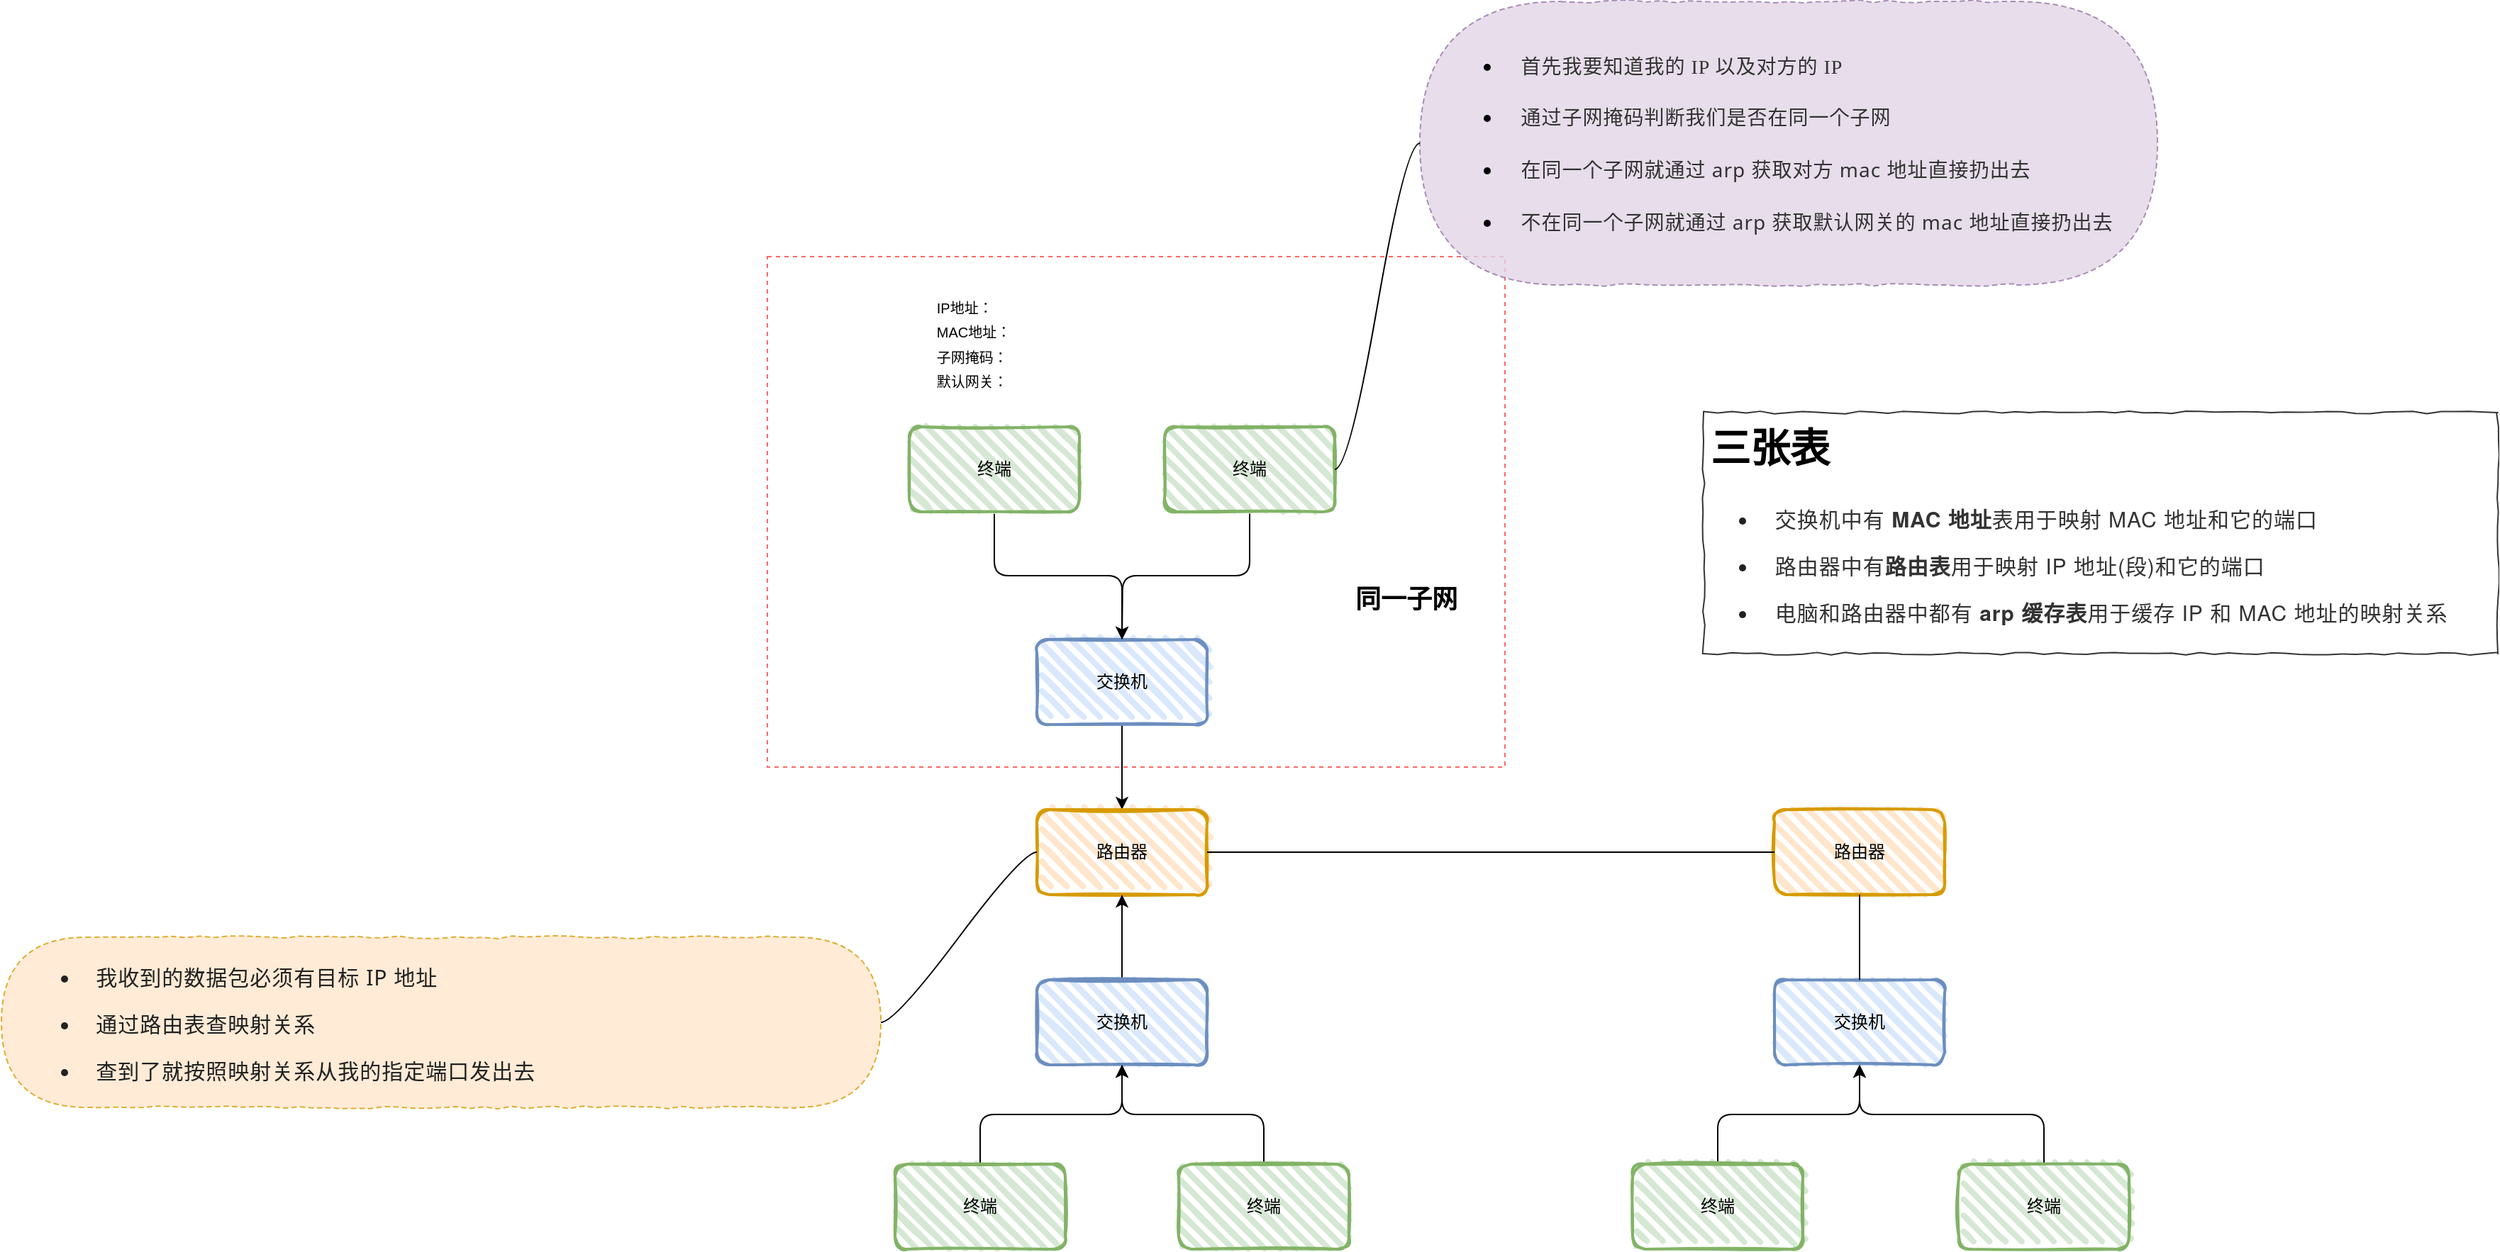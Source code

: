 <mxfile version="20.2.2" type="github">
  <diagram id="JH9SQdgqdGNoAPnBVBwr" name="第 1 页">
    <mxGraphModel dx="2304" dy="2281" grid="1" gridSize="10" guides="1" tooltips="1" connect="1" arrows="1" fold="1" page="1" pageScale="1" pageWidth="827" pageHeight="1169" math="0" shadow="0">
      <root>
        <mxCell id="0" />
        <mxCell id="1" parent="0" />
        <mxCell id="s-YMFUuvhOY8qppPqjC8-45" value="" style="rounded=0;whiteSpace=wrap;html=1;fontFamily=Helvetica;fontSize=11;fontColor=default;fillStyle=dashed;strokeColor=#FF6666;dashed=1;" vertex="1" parent="1">
          <mxGeometry x="20" y="20" width="520" height="360" as="geometry" />
        </mxCell>
        <mxCell id="s-YMFUuvhOY8qppPqjC8-4" value="&lt;div style=&quot;text-align: left;&quot;&gt;&lt;span style=&quot;background-color: initial;&quot;&gt;&lt;sup&gt;IP地址：&lt;/sup&gt;&lt;/span&gt;&lt;/div&gt;&lt;div style=&quot;text-align: left;&quot;&gt;&lt;span style=&quot;background-color: initial;&quot;&gt;&lt;sup&gt;MAC地址：&lt;/sup&gt;&lt;/span&gt;&lt;/div&gt;&lt;div style=&quot;text-align: left;&quot;&gt;&lt;span style=&quot;background-color: initial;&quot;&gt;&lt;sup&gt;子网掩码：&lt;/sup&gt;&lt;/span&gt;&lt;/div&gt;&lt;div style=&quot;text-align: left;&quot;&gt;&lt;span style=&quot;background-color: initial;&quot;&gt;&lt;sup&gt;默认网关：&lt;/sup&gt;&lt;/span&gt;&lt;/div&gt;" style="text;html=1;align=center;verticalAlign=middle;resizable=0;points=[];autosize=1;strokeColor=none;fillColor=none;" vertex="1" parent="1">
          <mxGeometry x="120" y="40" width="90" height="90" as="geometry" />
        </mxCell>
        <mxCell id="s-YMFUuvhOY8qppPqjC8-21" style="edgeStyle=orthogonalEdgeStyle;rounded=0;orthogonalLoop=1;jettySize=auto;html=1;exitX=0.5;exitY=1;exitDx=0;exitDy=0;" edge="1" parent="1" source="s-YMFUuvhOY8qppPqjC8-8" target="s-YMFUuvhOY8qppPqjC8-9">
          <mxGeometry relative="1" as="geometry" />
        </mxCell>
        <mxCell id="s-YMFUuvhOY8qppPqjC8-8" value="交换机" style="rounded=1;whiteSpace=wrap;html=1;strokeWidth=2;fillWeight=4;hachureGap=8;hachureAngle=45;fillColor=#dae8fc;sketch=1;strokeColor=#6c8ebf;" vertex="1" parent="1">
          <mxGeometry x="210" y="290" width="120" height="60" as="geometry" />
        </mxCell>
        <mxCell id="s-YMFUuvhOY8qppPqjC8-9" value="路由器" style="rounded=1;whiteSpace=wrap;html=1;strokeWidth=2;fillWeight=4;hachureGap=8;hachureAngle=45;fillColor=#ffe6cc;sketch=1;strokeColor=#d79b00;" vertex="1" parent="1">
          <mxGeometry x="210" y="410" width="120" height="60" as="geometry" />
        </mxCell>
        <mxCell id="s-YMFUuvhOY8qppPqjC8-28" style="edgeStyle=orthogonalEdgeStyle;rounded=1;orthogonalLoop=1;jettySize=auto;html=1;exitX=0.5;exitY=1;exitDx=0;exitDy=0;" edge="1" parent="1" source="s-YMFUuvhOY8qppPqjC8-10" target="s-YMFUuvhOY8qppPqjC8-8">
          <mxGeometry relative="1" as="geometry" />
        </mxCell>
        <mxCell id="s-YMFUuvhOY8qppPqjC8-10" value="终端" style="rounded=1;whiteSpace=wrap;html=1;strokeWidth=2;fillWeight=4;hachureGap=8;hachureAngle=45;fillColor=#d5e8d4;sketch=1;strokeColor=#82b366;" vertex="1" parent="1">
          <mxGeometry x="120" y="140" width="120" height="60" as="geometry" />
        </mxCell>
        <mxCell id="s-YMFUuvhOY8qppPqjC8-29" style="edgeStyle=orthogonalEdgeStyle;rounded=1;orthogonalLoop=1;jettySize=auto;html=1;exitX=0.5;exitY=1;exitDx=0;exitDy=0;" edge="1" parent="1" source="s-YMFUuvhOY8qppPqjC8-11">
          <mxGeometry relative="1" as="geometry">
            <mxPoint x="270" y="290" as="targetPoint" />
          </mxGeometry>
        </mxCell>
        <mxCell id="s-YMFUuvhOY8qppPqjC8-11" value="终端" style="rounded=1;whiteSpace=wrap;html=1;strokeWidth=2;fillWeight=4;hachureGap=8;hachureAngle=45;fillColor=#d5e8d4;sketch=1;strokeColor=#82b366;" vertex="1" parent="1">
          <mxGeometry x="300" y="140" width="120" height="60" as="geometry" />
        </mxCell>
        <mxCell id="s-YMFUuvhOY8qppPqjC8-12" value="路由器" style="rounded=1;whiteSpace=wrap;html=1;strokeWidth=2;fillWeight=4;hachureGap=8;hachureAngle=45;fillColor=#ffe6cc;sketch=1;strokeColor=#d79b00;" vertex="1" parent="1">
          <mxGeometry x="730" y="410" width="120" height="60" as="geometry" />
        </mxCell>
        <mxCell id="s-YMFUuvhOY8qppPqjC8-24" style="edgeStyle=none;rounded=1;orthogonalLoop=1;jettySize=auto;html=1;exitX=0.5;exitY=0;exitDx=0;exitDy=0;entryX=0.5;entryY=1;entryDx=0;entryDy=0;" edge="1" parent="1" source="s-YMFUuvhOY8qppPqjC8-13" target="s-YMFUuvhOY8qppPqjC8-9">
          <mxGeometry relative="1" as="geometry" />
        </mxCell>
        <mxCell id="s-YMFUuvhOY8qppPqjC8-13" value="交换机" style="rounded=1;whiteSpace=wrap;html=1;strokeWidth=2;fillWeight=4;hachureGap=8;hachureAngle=45;fillColor=#dae8fc;sketch=1;strokeColor=#6c8ebf;" vertex="1" parent="1">
          <mxGeometry x="210" y="530" width="120" height="60" as="geometry" />
        </mxCell>
        <mxCell id="s-YMFUuvhOY8qppPqjC8-26" style="edgeStyle=orthogonalEdgeStyle;rounded=1;orthogonalLoop=1;jettySize=auto;html=1;exitX=0.5;exitY=0;exitDx=0;exitDy=0;entryX=0.5;entryY=1;entryDx=0;entryDy=0;" edge="1" parent="1" source="s-YMFUuvhOY8qppPqjC8-14" target="s-YMFUuvhOY8qppPqjC8-13">
          <mxGeometry relative="1" as="geometry" />
        </mxCell>
        <mxCell id="s-YMFUuvhOY8qppPqjC8-14" value="终端" style="rounded=1;whiteSpace=wrap;html=1;strokeWidth=2;fillWeight=4;hachureGap=8;hachureAngle=45;fillColor=#d5e8d4;sketch=1;strokeColor=#82b366;" vertex="1" parent="1">
          <mxGeometry x="110" y="660" width="120" height="60" as="geometry" />
        </mxCell>
        <mxCell id="s-YMFUuvhOY8qppPqjC8-27" style="edgeStyle=orthogonalEdgeStyle;rounded=1;orthogonalLoop=1;jettySize=auto;html=1;exitX=0.5;exitY=0;exitDx=0;exitDy=0;entryX=0.5;entryY=1;entryDx=0;entryDy=0;" edge="1" parent="1" source="s-YMFUuvhOY8qppPqjC8-15" target="s-YMFUuvhOY8qppPqjC8-13">
          <mxGeometry relative="1" as="geometry" />
        </mxCell>
        <mxCell id="s-YMFUuvhOY8qppPqjC8-15" value="终端" style="rounded=1;whiteSpace=wrap;html=1;strokeWidth=2;fillWeight=4;hachureGap=8;hachureAngle=45;fillColor=#d5e8d4;sketch=1;strokeColor=#82b366;" vertex="1" parent="1">
          <mxGeometry x="310" y="660" width="120" height="60" as="geometry" />
        </mxCell>
        <mxCell id="s-YMFUuvhOY8qppPqjC8-16" value="交换机" style="rounded=1;whiteSpace=wrap;html=1;strokeWidth=2;fillWeight=4;hachureGap=8;hachureAngle=45;fillColor=#dae8fc;sketch=1;strokeColor=#6c8ebf;" vertex="1" parent="1">
          <mxGeometry x="730" y="530" width="120" height="60" as="geometry" />
        </mxCell>
        <mxCell id="s-YMFUuvhOY8qppPqjC8-41" style="edgeStyle=orthogonalEdgeStyle;shape=connector;rounded=1;orthogonalLoop=1;jettySize=auto;html=1;exitX=0.5;exitY=0;exitDx=0;exitDy=0;entryX=0.5;entryY=1;entryDx=0;entryDy=0;labelBackgroundColor=default;fontFamily=Helvetica;fontSize=11;fontColor=default;endArrow=classic;strokeColor=default;" edge="1" parent="1" source="s-YMFUuvhOY8qppPqjC8-17" target="s-YMFUuvhOY8qppPqjC8-16">
          <mxGeometry relative="1" as="geometry" />
        </mxCell>
        <mxCell id="s-YMFUuvhOY8qppPqjC8-17" value="终端" style="rounded=1;whiteSpace=wrap;html=1;strokeWidth=2;fillWeight=4;hachureGap=8;hachureAngle=45;fillColor=#d5e8d4;sketch=1;strokeColor=#82b366;" vertex="1" parent="1">
          <mxGeometry x="630" y="660" width="120" height="60" as="geometry" />
        </mxCell>
        <mxCell id="s-YMFUuvhOY8qppPqjC8-43" style="edgeStyle=orthogonalEdgeStyle;shape=connector;rounded=1;orthogonalLoop=1;jettySize=auto;html=1;exitX=0.5;exitY=0;exitDx=0;exitDy=0;labelBackgroundColor=default;fontFamily=Helvetica;fontSize=11;fontColor=default;endArrow=classic;strokeColor=default;" edge="1" parent="1" source="s-YMFUuvhOY8qppPqjC8-18" target="s-YMFUuvhOY8qppPqjC8-16">
          <mxGeometry relative="1" as="geometry" />
        </mxCell>
        <mxCell id="s-YMFUuvhOY8qppPqjC8-18" value="终端" style="rounded=1;whiteSpace=wrap;html=1;strokeWidth=2;fillWeight=4;hachureGap=8;hachureAngle=45;fillColor=#d5e8d4;sketch=1;strokeColor=#82b366;" vertex="1" parent="1">
          <mxGeometry x="860" y="660" width="120" height="60" as="geometry" />
        </mxCell>
        <mxCell id="s-YMFUuvhOY8qppPqjC8-36" value="" style="endArrow=none;html=1;rounded=1;labelBackgroundColor=default;fontFamily=Helvetica;fontSize=11;fontColor=default;strokeColor=default;shape=connector;entryX=0.5;entryY=1;entryDx=0;entryDy=0;exitX=0.5;exitY=0;exitDx=0;exitDy=0;" edge="1" parent="1" source="s-YMFUuvhOY8qppPqjC8-16" target="s-YMFUuvhOY8qppPqjC8-12">
          <mxGeometry width="50" height="50" relative="1" as="geometry">
            <mxPoint x="450" y="460" as="sourcePoint" />
            <mxPoint x="500" y="410" as="targetPoint" />
          </mxGeometry>
        </mxCell>
        <mxCell id="s-YMFUuvhOY8qppPqjC8-37" value="" style="endArrow=none;html=1;rounded=1;labelBackgroundColor=default;fontFamily=Helvetica;fontSize=11;fontColor=default;strokeColor=default;shape=connector;exitX=1;exitY=0.5;exitDx=0;exitDy=0;entryX=0;entryY=0.5;entryDx=0;entryDy=0;" edge="1" parent="1" source="s-YMFUuvhOY8qppPqjC8-9" target="s-YMFUuvhOY8qppPqjC8-12">
          <mxGeometry width="50" height="50" relative="1" as="geometry">
            <mxPoint x="350" y="450" as="sourcePoint" />
            <mxPoint x="400" y="400" as="targetPoint" />
          </mxGeometry>
        </mxCell>
        <mxCell id="s-YMFUuvhOY8qppPqjC8-46" value="&lt;font style=&quot;font-size: 18px;&quot; face=&quot;Comic Sans MS&quot;&gt;同一子网&lt;/font&gt;" style="text;strokeColor=none;fillColor=none;html=1;fontSize=24;fontStyle=1;verticalAlign=middle;align=center;dashed=1;fillStyle=dashed;fontFamily=Helvetica;fontColor=default;" vertex="1" parent="1">
          <mxGeometry x="420" y="240" width="100" height="40" as="geometry" />
        </mxCell>
        <mxCell id="s-YMFUuvhOY8qppPqjC8-48" value="&lt;ul style=&quot;text-align: left;&quot;&gt;&lt;li style=&quot;margin: 0px; padding: 0px; outline: 0px; max-width: 100%; letter-spacing: 0.5px; box-sizing: border-box !important; overflow-wrap: break-word !important;&quot;&gt;&lt;p style=&quot;margin: 5px 0.5em; padding: 0px; outline: 0px; max-width: 100%; clear: both; min-height: 1em; color: rgb(51, 51, 51); letter-spacing: 0px; line-height: 1.75; box-sizing: border-box !important; overflow-wrap: break-word !important;&quot;&gt;&lt;span style=&quot;margin: 0px; padding: 0px; outline: 0px; max-width: 100%; letter-spacing: 0.5px; box-sizing: border-box !important; overflow-wrap: break-word !important;&quot;&gt;&lt;font style=&quot;font-size: 14px;&quot;&gt;首先我要知道我的 IP 以及对方的 IP&lt;/font&gt;&lt;/span&gt;&lt;/p&gt;&lt;/li&gt;&lt;li style=&quot;margin: 0px; padding: 0px; outline: 0px; max-width: 100%; letter-spacing: 0.5px; box-sizing: border-box !important; overflow-wrap: break-word !important;&quot;&gt;&lt;p style=&quot;margin: 5px 0.5em; padding: 0px; outline: 0px; max-width: 100%; clear: both; min-height: 1em; color: rgb(51, 51, 51); letter-spacing: 0px; line-height: 1.75; box-sizing: border-box !important; overflow-wrap: break-word !important;&quot;&gt;&lt;font style=&quot;font-size: 14px;&quot;&gt;&lt;span style=&quot;letter-spacing: 0.5px; font-family: system-ui, -apple-system, &amp;quot;system-ui&amp;quot;, &amp;quot;Helvetica Neue&amp;quot;, &amp;quot;PingFang SC&amp;quot;, &amp;quot;Hiragino Sans GB&amp;quot;, &amp;quot;Microsoft YaHei UI&amp;quot;, &amp;quot;Microsoft YaHei&amp;quot;, Arial, sans-serif;&quot;&gt;通过子网掩码判断我们是否在同一个子网&lt;/span&gt;&lt;span style=&quot;margin: 0px; padding: 0px; outline: 0px; max-width: 100%; letter-spacing: 0.5px; box-sizing: border-box !important; overflow-wrap: break-word !important;&quot;&gt;&lt;/span&gt;&lt;/font&gt;&lt;/p&gt;&lt;/li&gt;&lt;li style=&quot;margin: 0px; padding: 0px; outline: 0px; max-width: 100%; letter-spacing: 0.5px; box-sizing: border-box !important; overflow-wrap: break-word !important;&quot;&gt;&lt;p style=&quot;margin: 5px 0.5em; padding: 0px; outline: 0px; max-width: 100%; clear: both; min-height: 1em; color: rgb(51, 51, 51); letter-spacing: 0px; line-height: 1.75; box-sizing: border-box !important; overflow-wrap: break-word !important;&quot;&gt;&lt;font style=&quot;font-size: 14px;&quot;&gt;&lt;span style=&quot;letter-spacing: 0.5px; font-family: system-ui, -apple-system, &amp;quot;system-ui&amp;quot;, &amp;quot;Helvetica Neue&amp;quot;, &amp;quot;PingFang SC&amp;quot;, &amp;quot;Hiragino Sans GB&amp;quot;, &amp;quot;Microsoft YaHei UI&amp;quot;, &amp;quot;Microsoft YaHei&amp;quot;, Arial, sans-serif;&quot;&gt;在同一个子网就通过 arp 获取对方 mac 地址直接扔出去&lt;/span&gt;&lt;span style=&quot;letter-spacing: 0.5px; font-family: system-ui, -apple-system, &amp;quot;system-ui&amp;quot;, &amp;quot;Helvetica Neue&amp;quot;, &amp;quot;PingFang SC&amp;quot;, &amp;quot;Hiragino Sans GB&amp;quot;, &amp;quot;Microsoft YaHei UI&amp;quot;, &amp;quot;Microsoft YaHei&amp;quot;, Arial, sans-serif;&quot;&gt;&lt;/span&gt;&lt;/font&gt;&lt;/p&gt;&lt;/li&gt;&lt;li style=&quot;margin: 0px; padding: 0px; outline: 0px; max-width: 100%; letter-spacing: 0.5px; box-sizing: border-box !important; overflow-wrap: break-word !important;&quot;&gt;&lt;p style=&quot;margin: 5px 0.5em; padding: 0px; outline: 0px; max-width: 100%; clear: both; min-height: 1em; color: rgb(51, 51, 51); letter-spacing: 0px; line-height: 1.75; box-sizing: border-box !important; overflow-wrap: break-word !important;&quot;&gt;&lt;span style=&quot;letter-spacing: 0.5px; font-family: system-ui, -apple-system, &amp;quot;system-ui&amp;quot;, &amp;quot;Helvetica Neue&amp;quot;, &amp;quot;PingFang SC&amp;quot;, &amp;quot;Hiragino Sans GB&amp;quot;, &amp;quot;Microsoft YaHei UI&amp;quot;, &amp;quot;Microsoft YaHei&amp;quot;, Arial, sans-serif;&quot;&gt;&lt;font style=&quot;font-size: 14px;&quot;&gt;不在同一个子网就通过 arp 获取默认网关的 mac 地址直接扔出去&lt;/font&gt;&lt;/span&gt;&lt;/p&gt;&lt;/li&gt;&lt;/ul&gt;" style="whiteSpace=wrap;html=1;rounded=1;arcSize=50;align=center;verticalAlign=middle;strokeWidth=1;autosize=1;spacing=4;treeFolding=1;treeMoving=1;newEdgeStyle={&quot;edgeStyle&quot;:&quot;entityRelationEdgeStyle&quot;,&quot;startArrow&quot;:&quot;none&quot;,&quot;endArrow&quot;:&quot;none&quot;,&quot;segment&quot;:10,&quot;curved&quot;:1};dashed=1;labelBackgroundColor=none;fillStyle=auto;fontFamily=Comic Sans MS;fontSize=18;opacity=80;fillColor=#e1d5e7;strokeColor=#9673a6;comic=1;" vertex="1" parent="1">
          <mxGeometry x="480" y="-160" width="520" height="200" as="geometry" />
        </mxCell>
        <mxCell id="s-YMFUuvhOY8qppPqjC8-49" value="" style="edgeStyle=entityRelationEdgeStyle;startArrow=none;endArrow=none;segment=10;curved=1;rounded=1;labelBackgroundColor=default;fontFamily=Comic Sans MS;fontSize=18;fontColor=default;strokeColor=default;html=1;shape=connector;exitX=1;exitY=0.5;exitDx=0;exitDy=0;" edge="1" target="s-YMFUuvhOY8qppPqjC8-48" parent="1" source="s-YMFUuvhOY8qppPqjC8-11">
          <mxGeometry relative="1" as="geometry">
            <mxPoint x="408" y="160" as="sourcePoint" />
          </mxGeometry>
        </mxCell>
        <mxCell id="s-YMFUuvhOY8qppPqjC8-50" value="&lt;ul style=&quot;margin: 0px; padding: 0px 0px 0px 2.2em; outline: 0px; max-width: 100%; color: rgb(34, 34, 34); font-family: system-ui, -apple-system, &amp;quot;system-ui&amp;quot;, &amp;quot;Helvetica Neue&amp;quot;, &amp;quot;PingFang SC&amp;quot;, &amp;quot;Hiragino Sans GB&amp;quot;, &amp;quot;Microsoft YaHei UI&amp;quot;, &amp;quot;Microsoft YaHei&amp;quot;, Arial, sans-serif; font-size: 17px; letter-spacing: 0.544px; text-align: justify; width: 577.422px; box-sizing: border-box !important; overflow-wrap: break-word !important;&quot; class=&quot;list-paddingleft-2&quot;&gt;&lt;li style=&quot;margin: 0px; padding: 0px; outline: 0px; max-width: 100%; font-size: 15px; letter-spacing: 0.5px; box-sizing: border-box !important; overflow-wrap: break-word !important;&quot;&gt;&lt;p style=&quot;margin: 5px 0.5em; padding: 0px; outline: 0px; max-width: 100%; clear: both; min-height: 1em; text-align: left; letter-spacing: 0px; font-size: 16px; line-height: 1.75; box-sizing: border-box !important; overflow-wrap: break-word !important;&quot;&gt;&lt;span style=&quot;margin: 0px; padding: 0px; outline: 0px; max-width: 100%; font-size: 15px; letter-spacing: 0.5px; box-sizing: border-box !important; overflow-wrap: break-word !important;&quot;&gt;我收到的数据包必须有目标&amp;nbsp;IP 地址&lt;/span&gt;&lt;/p&gt;&lt;/li&gt;&lt;li style=&quot;margin: 0px; padding: 0px; outline: 0px; max-width: 100%; font-size: 15px; letter-spacing: 0.5px; box-sizing: border-box !important; overflow-wrap: break-word !important;&quot;&gt;&lt;p style=&quot;margin: 5px 0.5em; padding: 0px; outline: 0px; max-width: 100%; box-sizing: border-box !important; overflow-wrap: break-word !important; clear: both; min-height: 1em; text-align: left; letter-spacing: 0px; font-size: 16px; line-height: 1.75;&quot;&gt;&lt;span style=&quot;margin: 0px; padding: 0px; outline: 0px; max-width: 100%; font-size: 15px; letter-spacing: 0.5px; box-sizing: border-box !important; overflow-wrap: break-word !important;&quot;&gt;通过路由表查映射关系&lt;/span&gt;&lt;/p&gt;&lt;/li&gt;&lt;li style=&quot;margin: 0px; padding: 0px; outline: 0px; max-width: 100%; font-size: 15px; letter-spacing: 0.5px; box-sizing: border-box !important; overflow-wrap: break-word !important;&quot;&gt;&lt;p style=&quot;margin: 5px 0.5em; padding: 0px; outline: 0px; max-width: 100%; clear: both; min-height: 1em; text-align: left; letter-spacing: 0px; font-size: 16px; line-height: 1.75; box-sizing: border-box !important; overflow-wrap: break-word !important;&quot;&gt;&lt;span style=&quot;margin: 0px; padding: 0px; outline: 0px; max-width: 100%; font-size: 15px; letter-spacing: 0.5px; box-sizing: border-box !important; overflow-wrap: break-word !important;&quot;&gt;查到了就按照映射关系从我的指定端口发出去&lt;/span&gt;&lt;/p&gt;&lt;/li&gt;&lt;/ul&gt;" style="whiteSpace=wrap;html=1;rounded=1;arcSize=50;align=center;verticalAlign=middle;strokeWidth=1;autosize=1;spacing=4;treeFolding=1;treeMoving=1;newEdgeStyle={&quot;edgeStyle&quot;:&quot;entityRelationEdgeStyle&quot;,&quot;startArrow&quot;:&quot;none&quot;,&quot;endArrow&quot;:&quot;none&quot;,&quot;segment&quot;:10,&quot;curved&quot;:1};dashed=1;labelBackgroundColor=none;comic=1;fillStyle=auto;fontFamily=Comic Sans MS;fontSize=18;opacity=80;direction=east;fillColor=#ffe6cc;strokeColor=#d79b00;" vertex="1" parent="1">
          <mxGeometry x="-520" y="500" width="620" height="120" as="geometry" />
        </mxCell>
        <mxCell id="s-YMFUuvhOY8qppPqjC8-51" value="" style="edgeStyle=entityRelationEdgeStyle;startArrow=none;endArrow=none;segment=10;curved=1;rounded=1;labelBackgroundColor=default;fontFamily=Comic Sans MS;fontSize=18;fontColor=default;strokeColor=default;html=1;shape=connector;" edge="1" target="s-YMFUuvhOY8qppPqjC8-50" parent="1" source="s-YMFUuvhOY8qppPqjC8-9">
          <mxGeometry relative="1" as="geometry">
            <mxPoint x="70" y="530" as="sourcePoint" />
          </mxGeometry>
        </mxCell>
        <mxCell id="s-YMFUuvhOY8qppPqjC8-52" value="&lt;h1&gt;三张表&lt;/h1&gt;&lt;ul style=&quot;margin: 0px; padding: 0px 0px 0px 2.2em; outline: 0px; max-width: 100%; color: rgb(34, 34, 34); font-family: system-ui, -apple-system, &amp;quot;system-ui&amp;quot;, &amp;quot;Helvetica Neue&amp;quot;, &amp;quot;PingFang SC&amp;quot;, &amp;quot;Hiragino Sans GB&amp;quot;, &amp;quot;Microsoft YaHei UI&amp;quot;, &amp;quot;Microsoft YaHei&amp;quot;, Arial, sans-serif; font-size: 17px; letter-spacing: 0.544px; text-align: justify; box-sizing: border-box !important; overflow-wrap: break-word !important;&quot; class=&quot;list-paddingleft-2&quot;&gt;&lt;li style=&quot;margin: 0px; padding: 0px; outline: 0px; max-width: 100%; font-size: 15px; letter-spacing: 0.5px; box-sizing: border-box !important; overflow-wrap: break-word !important;&quot;&gt;&lt;p style=&quot;margin: 5px 0.5em; padding: 0px; outline: 0px; max-width: 100%; box-sizing: border-box !important; overflow-wrap: break-word !important; clear: both; min-height: 1em; text-align: left; color: rgb(51, 51, 51); letter-spacing: 0px; font-size: 16px; line-height: 1.75;&quot;&gt;&lt;span style=&quot;margin: 0px; padding: 0px; outline: 0px; max-width: 100%; box-sizing: border-box !important; overflow-wrap: break-word !important; font-family: &amp;quot;Helvetica Neue&amp;quot;, Helvetica, &amp;quot;Hiragino Sans GB&amp;quot;, &amp;quot;Microsoft YaHei&amp;quot;, Arial, sans-serif; font-size: 15px; letter-spacing: 0.5px;&quot;&gt;交换机中有&amp;nbsp;&lt;strong style=&quot;margin: 0px; padding: 0px; outline: 0px; max-width: 100%; box-sizing: border-box !important; overflow-wrap: break-word !important;&quot;&gt;MAC 地址&lt;/strong&gt;表用于映射 MAC 地址和它的端口&lt;br style=&quot;margin: 0px; padding: 0px; outline: 0px; max-width: 100%; box-sizing: border-box !important; overflow-wrap: break-word !important;&quot;&gt;&lt;/span&gt;&lt;/p&gt;&lt;/li&gt;&lt;li style=&quot;margin: 0px; padding: 0px; outline: 0px; max-width: 100%; font-size: 15px; letter-spacing: 0.5px; box-sizing: border-box !important; overflow-wrap: break-word !important;&quot;&gt;&lt;p style=&quot;margin: 5px 0.5em; padding: 0px; outline: 0px; max-width: 100%; box-sizing: border-box !important; overflow-wrap: break-word !important; clear: both; min-height: 1em; text-align: left; color: rgb(51, 51, 51); letter-spacing: 0px; font-size: 16px; line-height: 1.75;&quot;&gt;&lt;span style=&quot;margin: 0px; padding: 0px; outline: 0px; max-width: 100%; box-sizing: border-box !important; overflow-wrap: break-word !important; font-family: &amp;quot;Helvetica Neue&amp;quot;, Helvetica, &amp;quot;Hiragino Sans GB&amp;quot;, &amp;quot;Microsoft YaHei&amp;quot;, Arial, sans-serif; font-size: 15px; letter-spacing: 0.5px;&quot;&gt;路由器中有&lt;strong style=&quot;margin: 0px; padding: 0px; outline: 0px; max-width: 100%; box-sizing: border-box !important; overflow-wrap: break-word !important;&quot;&gt;路由表&lt;/strong&gt;用于映射 IP 地址(段)和它的端口&lt;br style=&quot;margin: 0px; padding: 0px; outline: 0px; max-width: 100%; box-sizing: border-box !important; overflow-wrap: break-word !important;&quot;&gt;&lt;/span&gt;&lt;/p&gt;&lt;/li&gt;&lt;li style=&quot;margin: 0px; padding: 0px; outline: 0px; max-width: 100%; font-size: 15px; letter-spacing: 0.5px; box-sizing: border-box !important; overflow-wrap: break-word !important;&quot;&gt;&lt;p style=&quot;margin: 5px 0.5em; padding: 0px; outline: 0px; max-width: 100%; clear: both; min-height: 1em; text-align: left; color: rgb(51, 51, 51); letter-spacing: 0px; font-size: 16px; line-height: 1.75; box-sizing: border-box !important; overflow-wrap: break-word !important;&quot;&gt;&lt;span style=&quot;margin: 0px; padding: 0px; outline: 0px; max-width: 100%; font-family: &amp;quot;Helvetica Neue&amp;quot;, Helvetica, &amp;quot;Hiragino Sans GB&amp;quot;, &amp;quot;Microsoft YaHei&amp;quot;, Arial, sans-serif; font-size: 15px; letter-spacing: 0.5px; box-sizing: border-box !important; overflow-wrap: break-word !important;&quot;&gt;电脑和路由器中都有&lt;strong style=&quot;margin: 0px; padding: 0px; outline: 0px; max-width: 100%; box-sizing: border-box !important; overflow-wrap: break-word !important;&quot;&gt;&amp;nbsp;arp 缓存表&lt;/strong&gt;用于缓存 IP 和 MAC 地址的映射关系&lt;/span&gt;&lt;/p&gt;&lt;/li&gt;&lt;/ul&gt;" style="text;html=1;strokeColor=default;fillColor=default;spacing=5;spacingTop=-20;whiteSpace=wrap;overflow=hidden;rounded=0;labelBackgroundColor=none;comic=1;fillStyle=dashed;fontFamily=Comic Sans MS;fontSize=14;fontColor=default;opacity=80;" vertex="1" parent="1">
          <mxGeometry x="680" y="130" width="560" height="170" as="geometry" />
        </mxCell>
      </root>
    </mxGraphModel>
  </diagram>
</mxfile>

